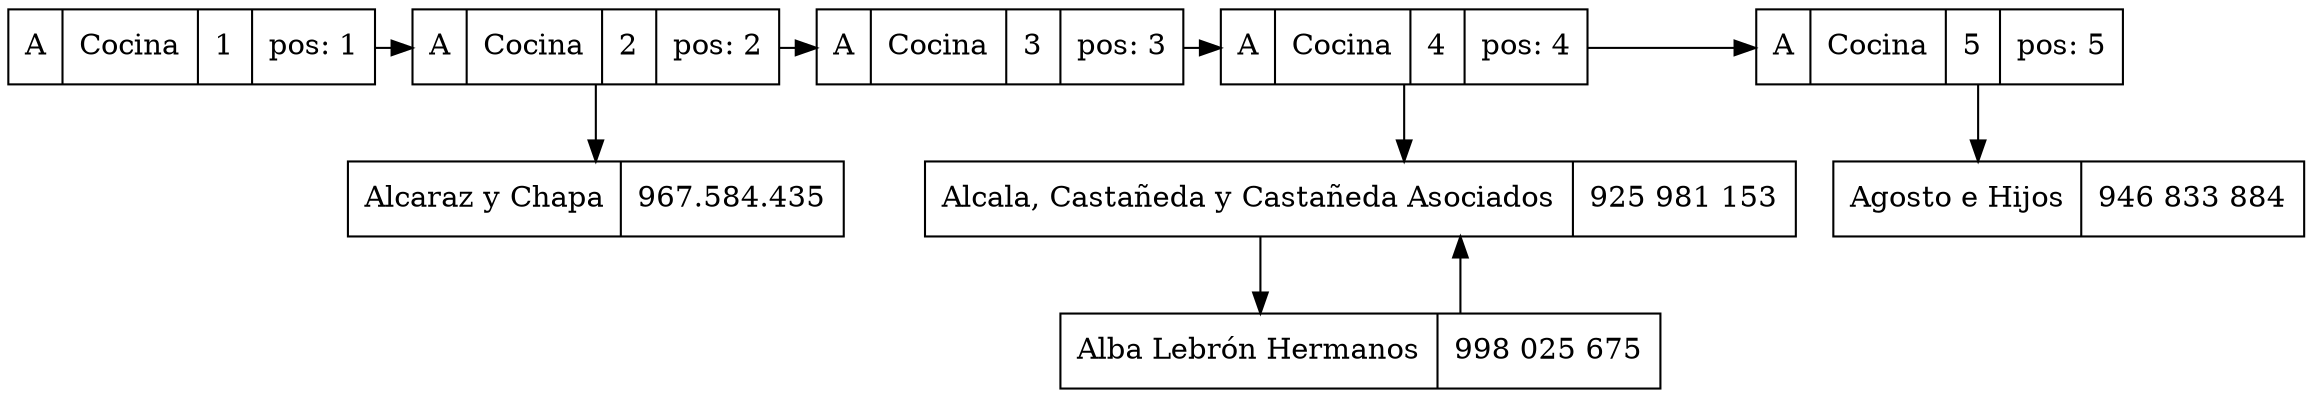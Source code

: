 digraph G{
node[shape="box" shape="record"]
graph[splines="ortho"]
node0[label="A|Cocina|1|pos: 1"];
node0->node1;
node1[label="A|Cocina|2|pos: 2"];
node0xc0000472c0[label="Alcaraz y Chapa|967.584.435"];
node1->node0xc0000472c0;
node1->node2;
node2[label="A|Cocina|3|pos: 3"];
node2->node3;
node3[label="A|Cocina|4|pos: 4"];
node0xc000047320[label="Alcala, Castañeda y Castañeda Asociados|925 981 153"];
node3->node0xc000047320;
node0xc000047380[label="Alba Lebrón Hermanos|998 025 675"];
node0xc000047320->node0xc000047380;
node0xc000047380->node0xc000047320;
node3->node4;
node4[label="A|Cocina|5|pos: 5"];
node0xc0000473e0[label="Agosto e Hijos|946 833 884"];
node4->node0xc0000473e0;
{rank="same"; node0; node1; node2; node3; node4}
}
